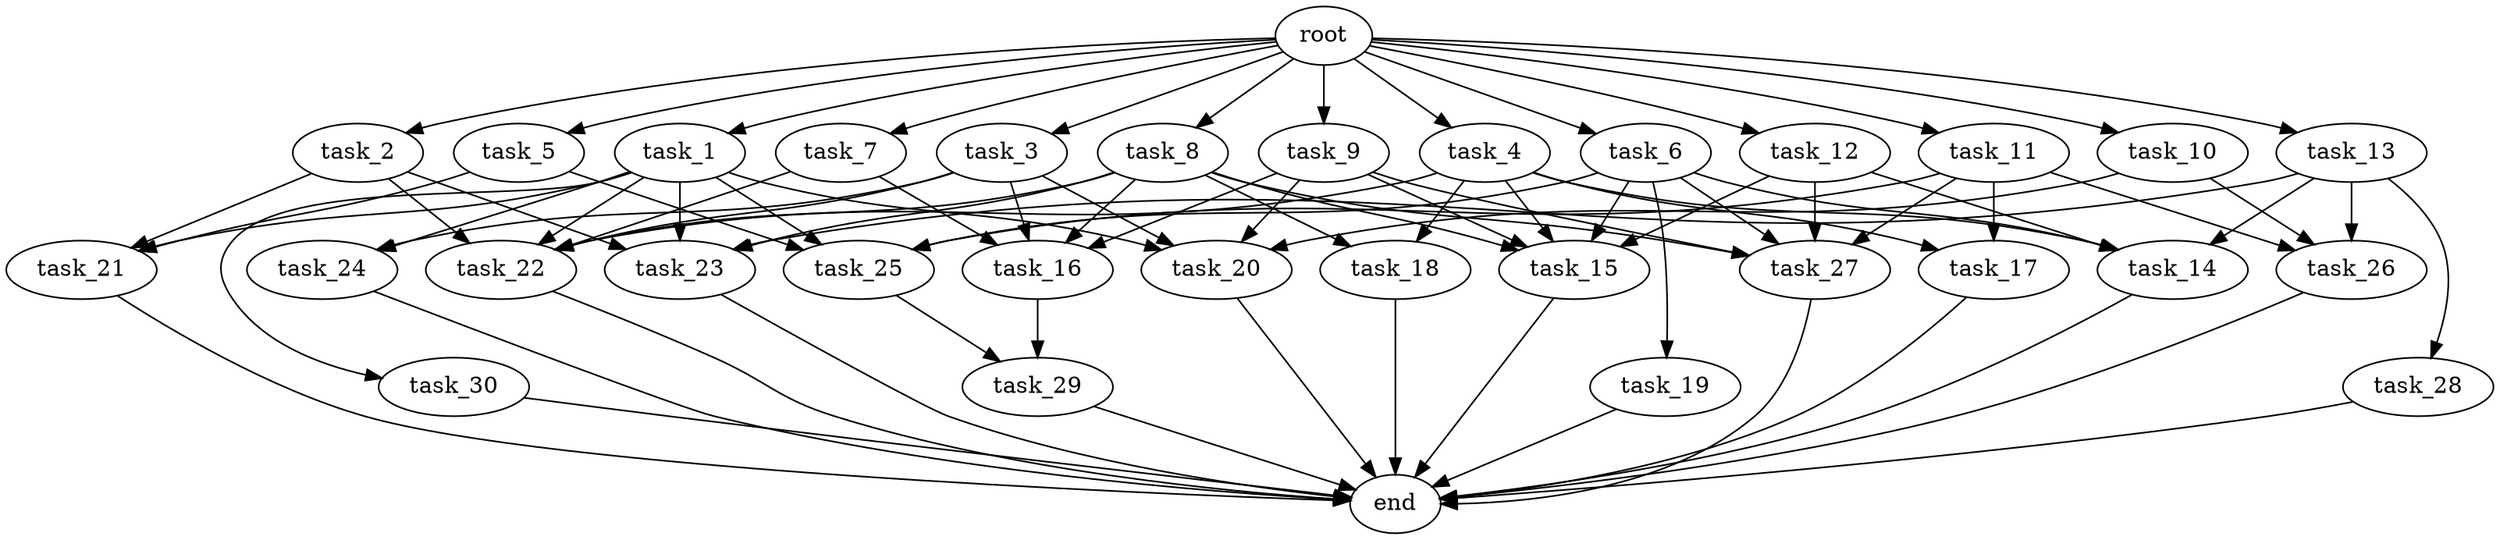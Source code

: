 digraph G {
  root [size="0.000000e+00"];
  task_1 [size="8.134467e+10"];
  task_2 [size="7.378117e+10"];
  task_3 [size="4.533164e+10"];
  task_4 [size="2.744816e+09"];
  task_5 [size="5.219361e+09"];
  task_6 [size="6.416284e+10"];
  task_7 [size="6.301933e+10"];
  task_8 [size="7.910402e+10"];
  task_9 [size="1.361786e+10"];
  task_10 [size="4.007218e+10"];
  task_11 [size="6.283334e+10"];
  task_12 [size="3.137904e+10"];
  task_13 [size="8.232383e+09"];
  task_14 [size="1.579067e+10"];
  task_15 [size="5.164143e+10"];
  task_16 [size="9.696676e+10"];
  task_17 [size="8.306383e+10"];
  task_18 [size="7.631864e+10"];
  task_19 [size="8.469757e+10"];
  task_20 [size="6.857848e+10"];
  task_21 [size="7.926630e+10"];
  task_22 [size="3.194672e+10"];
  task_23 [size="4.784176e+10"];
  task_24 [size="7.351986e+10"];
  task_25 [size="2.607538e+10"];
  task_26 [size="6.874981e+10"];
  task_27 [size="8.267859e+10"];
  task_28 [size="7.995487e+10"];
  task_29 [size="1.987439e+10"];
  task_30 [size="4.145550e+10"];
  end [size="0.000000e+00"];

  root -> task_1 [size="1.000000e-12"];
  root -> task_2 [size="1.000000e-12"];
  root -> task_3 [size="1.000000e-12"];
  root -> task_4 [size="1.000000e-12"];
  root -> task_5 [size="1.000000e-12"];
  root -> task_6 [size="1.000000e-12"];
  root -> task_7 [size="1.000000e-12"];
  root -> task_8 [size="1.000000e-12"];
  root -> task_9 [size="1.000000e-12"];
  root -> task_10 [size="1.000000e-12"];
  root -> task_11 [size="1.000000e-12"];
  root -> task_12 [size="1.000000e-12"];
  root -> task_13 [size="1.000000e-12"];
  task_1 -> task_20 [size="1.714462e+08"];
  task_1 -> task_21 [size="2.642210e+08"];
  task_1 -> task_22 [size="5.324453e+07"];
  task_1 -> task_23 [size="1.196044e+08"];
  task_1 -> task_24 [size="3.675993e+08"];
  task_1 -> task_25 [size="6.518845e+07"];
  task_1 -> task_30 [size="4.145550e+08"];
  task_2 -> task_21 [size="2.642210e+08"];
  task_2 -> task_22 [size="5.324453e+07"];
  task_2 -> task_23 [size="1.196044e+08"];
  task_3 -> task_16 [size="2.424169e+08"];
  task_3 -> task_20 [size="1.714462e+08"];
  task_3 -> task_22 [size="5.324453e+07"];
  task_3 -> task_24 [size="3.675993e+08"];
  task_4 -> task_14 [size="3.947666e+07"];
  task_4 -> task_15 [size="1.032829e+08"];
  task_4 -> task_17 [size="4.153192e+08"];
  task_4 -> task_18 [size="3.815932e+08"];
  task_4 -> task_22 [size="5.324453e+07"];
  task_5 -> task_21 [size="2.642210e+08"];
  task_5 -> task_25 [size="6.518845e+07"];
  task_6 -> task_14 [size="3.947666e+07"];
  task_6 -> task_15 [size="1.032829e+08"];
  task_6 -> task_19 [size="8.469757e+08"];
  task_6 -> task_25 [size="6.518845e+07"];
  task_6 -> task_27 [size="1.653572e+08"];
  task_7 -> task_16 [size="2.424169e+08"];
  task_7 -> task_22 [size="5.324453e+07"];
  task_8 -> task_15 [size="1.032829e+08"];
  task_8 -> task_16 [size="2.424169e+08"];
  task_8 -> task_18 [size="3.815932e+08"];
  task_8 -> task_22 [size="5.324453e+07"];
  task_8 -> task_23 [size="1.196044e+08"];
  task_8 -> task_27 [size="1.653572e+08"];
  task_9 -> task_15 [size="1.032829e+08"];
  task_9 -> task_16 [size="2.424169e+08"];
  task_9 -> task_20 [size="1.714462e+08"];
  task_9 -> task_27 [size="1.653572e+08"];
  task_10 -> task_20 [size="1.714462e+08"];
  task_10 -> task_26 [size="2.291660e+08"];
  task_11 -> task_17 [size="4.153192e+08"];
  task_11 -> task_25 [size="6.518845e+07"];
  task_11 -> task_26 [size="2.291660e+08"];
  task_11 -> task_27 [size="1.653572e+08"];
  task_12 -> task_14 [size="3.947666e+07"];
  task_12 -> task_15 [size="1.032829e+08"];
  task_12 -> task_27 [size="1.653572e+08"];
  task_13 -> task_14 [size="3.947666e+07"];
  task_13 -> task_23 [size="1.196044e+08"];
  task_13 -> task_26 [size="2.291660e+08"];
  task_13 -> task_28 [size="7.995487e+08"];
  task_14 -> end [size="1.000000e-12"];
  task_15 -> end [size="1.000000e-12"];
  task_16 -> task_29 [size="9.937193e+07"];
  task_17 -> end [size="1.000000e-12"];
  task_18 -> end [size="1.000000e-12"];
  task_19 -> end [size="1.000000e-12"];
  task_20 -> end [size="1.000000e-12"];
  task_21 -> end [size="1.000000e-12"];
  task_22 -> end [size="1.000000e-12"];
  task_23 -> end [size="1.000000e-12"];
  task_24 -> end [size="1.000000e-12"];
  task_25 -> task_29 [size="9.937193e+07"];
  task_26 -> end [size="1.000000e-12"];
  task_27 -> end [size="1.000000e-12"];
  task_28 -> end [size="1.000000e-12"];
  task_29 -> end [size="1.000000e-12"];
  task_30 -> end [size="1.000000e-12"];
}
